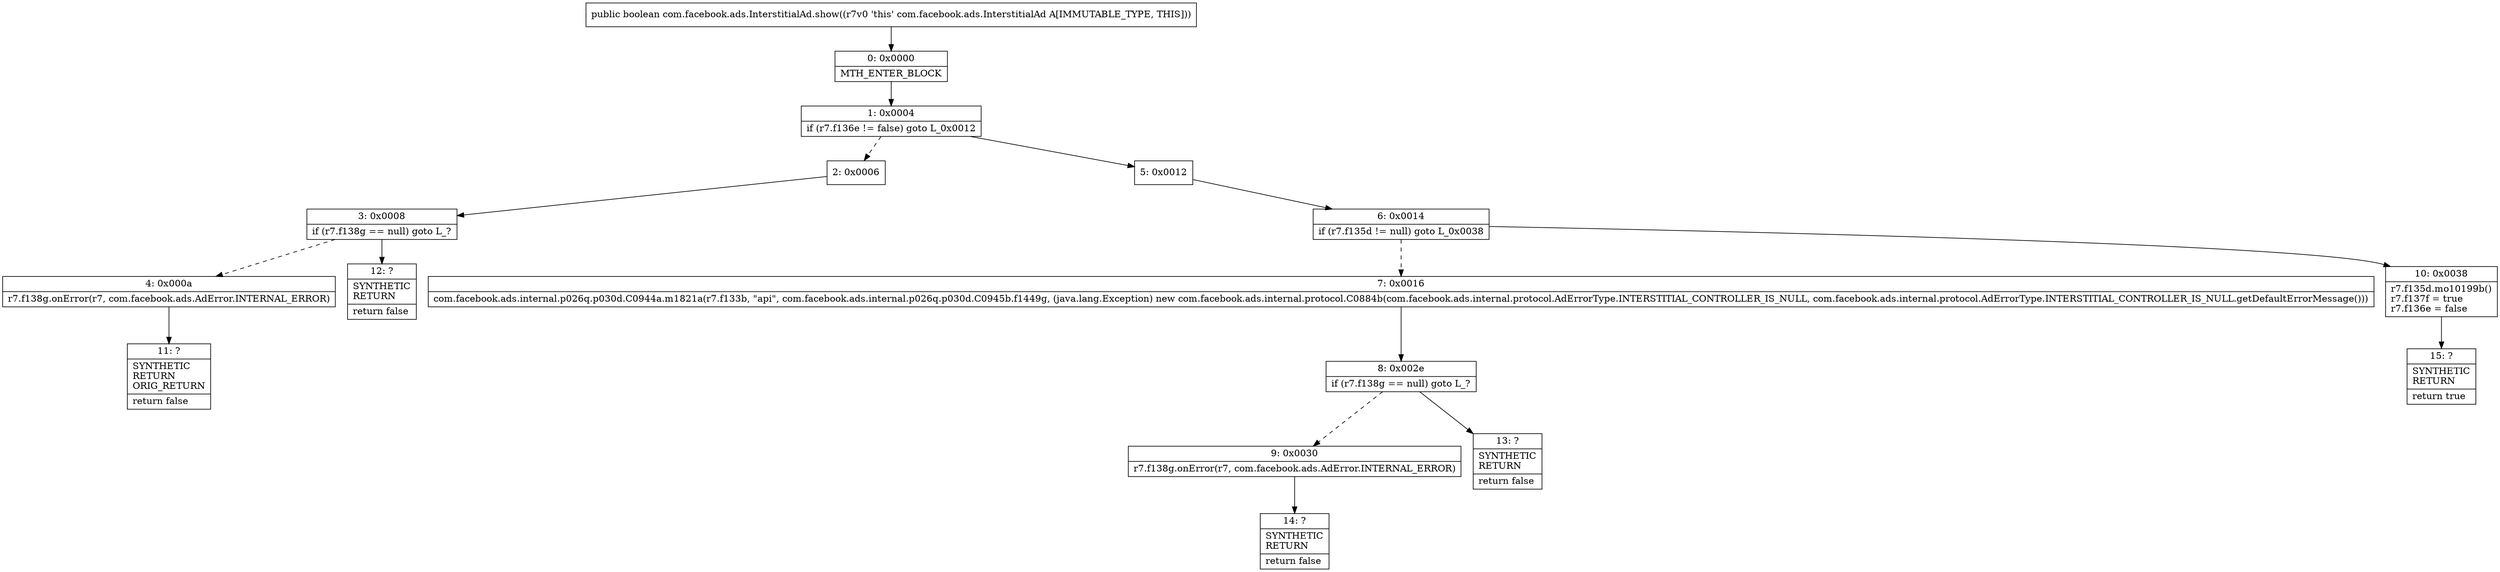 digraph "CFG forcom.facebook.ads.InterstitialAd.show()Z" {
Node_0 [shape=record,label="{0\:\ 0x0000|MTH_ENTER_BLOCK\l}"];
Node_1 [shape=record,label="{1\:\ 0x0004|if (r7.f136e != false) goto L_0x0012\l}"];
Node_2 [shape=record,label="{2\:\ 0x0006}"];
Node_3 [shape=record,label="{3\:\ 0x0008|if (r7.f138g == null) goto L_?\l}"];
Node_4 [shape=record,label="{4\:\ 0x000a|r7.f138g.onError(r7, com.facebook.ads.AdError.INTERNAL_ERROR)\l}"];
Node_5 [shape=record,label="{5\:\ 0x0012}"];
Node_6 [shape=record,label="{6\:\ 0x0014|if (r7.f135d != null) goto L_0x0038\l}"];
Node_7 [shape=record,label="{7\:\ 0x0016|com.facebook.ads.internal.p026q.p030d.C0944a.m1821a(r7.f133b, \"api\", com.facebook.ads.internal.p026q.p030d.C0945b.f1449g, (java.lang.Exception) new com.facebook.ads.internal.protocol.C0884b(com.facebook.ads.internal.protocol.AdErrorType.INTERSTITIAL_CONTROLLER_IS_NULL, com.facebook.ads.internal.protocol.AdErrorType.INTERSTITIAL_CONTROLLER_IS_NULL.getDefaultErrorMessage()))\l}"];
Node_8 [shape=record,label="{8\:\ 0x002e|if (r7.f138g == null) goto L_?\l}"];
Node_9 [shape=record,label="{9\:\ 0x0030|r7.f138g.onError(r7, com.facebook.ads.AdError.INTERNAL_ERROR)\l}"];
Node_10 [shape=record,label="{10\:\ 0x0038|r7.f135d.mo10199b()\lr7.f137f = true\lr7.f136e = false\l}"];
Node_11 [shape=record,label="{11\:\ ?|SYNTHETIC\lRETURN\lORIG_RETURN\l|return false\l}"];
Node_12 [shape=record,label="{12\:\ ?|SYNTHETIC\lRETURN\l|return false\l}"];
Node_13 [shape=record,label="{13\:\ ?|SYNTHETIC\lRETURN\l|return false\l}"];
Node_14 [shape=record,label="{14\:\ ?|SYNTHETIC\lRETURN\l|return false\l}"];
Node_15 [shape=record,label="{15\:\ ?|SYNTHETIC\lRETURN\l|return true\l}"];
MethodNode[shape=record,label="{public boolean com.facebook.ads.InterstitialAd.show((r7v0 'this' com.facebook.ads.InterstitialAd A[IMMUTABLE_TYPE, THIS])) }"];
MethodNode -> Node_0;
Node_0 -> Node_1;
Node_1 -> Node_2[style=dashed];
Node_1 -> Node_5;
Node_2 -> Node_3;
Node_3 -> Node_4[style=dashed];
Node_3 -> Node_12;
Node_4 -> Node_11;
Node_5 -> Node_6;
Node_6 -> Node_7[style=dashed];
Node_6 -> Node_10;
Node_7 -> Node_8;
Node_8 -> Node_9[style=dashed];
Node_8 -> Node_13;
Node_9 -> Node_14;
Node_10 -> Node_15;
}

